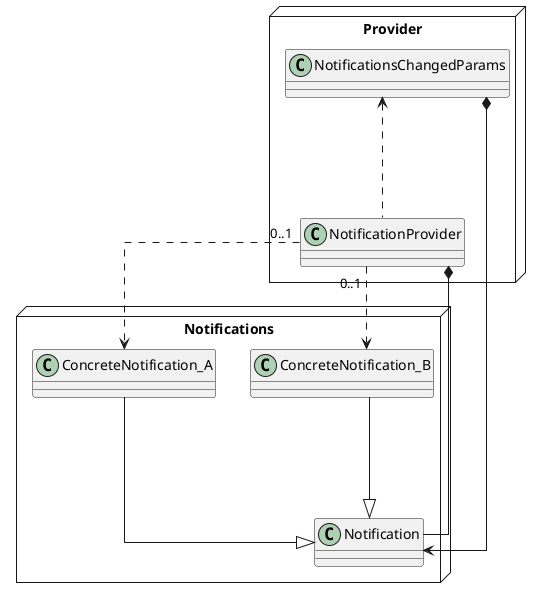 @startuml
skinparam linetype ortho

node "Notifications" as notifs {
    class "Notification" as notif

    class "ConcreteNotification_A" as smsNotif
    class "ConcreteNotification_B" as callNotif

    notif <|-u-- smsNotif
    notif <|-u-- callNotif
}

node "Provider" as provider {
    class "NotificationProvider" as notProvider
    class "NotificationsChangedParams" as params
    notProvider -u..>params
}


notProvider "0..1"..> smsNotif
notProvider "0..1"..> callNotif
notProvider *-- notif

params *-->notif

@enduml
